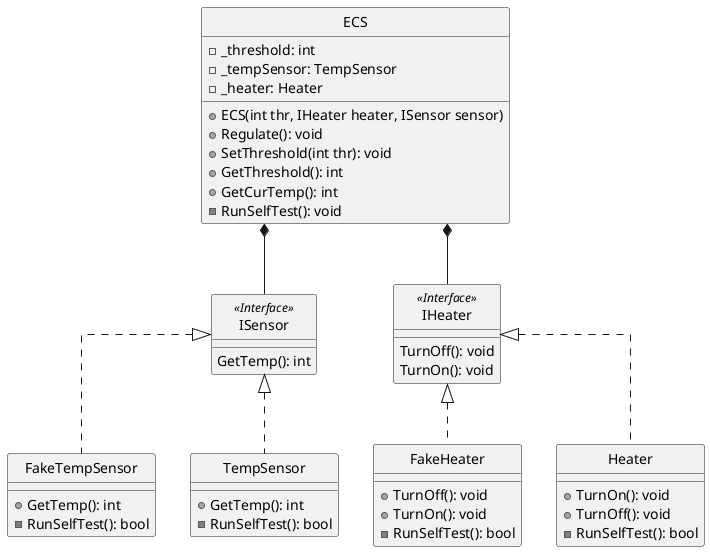 @startuml
skinparam monochrome true
skinparam linetype ortho
hide circle
/'hide <<Boundary>> circle
hide <<Controller>> circle    
hide <<Domain>> circle'/

/' i sekvensdiagrammer, brug defines til at skrive
 lange navne '/

class ISensor <<Interface>>
{
    GetTemp(): int
}

class IHeater <<Interface>>
{
    TurnOff(): void
    TurnOn(): void
}

class FakeTempSensor
{
    + GetTemp(): int
    - RunSelfTest(): bool
}

class FakeHeater
{
    + TurnOff(): void
    + TurnOn(): void
    - RunSelfTest(): bool
}

class TempSensor
{
    + GetTemp(): int
    - RunSelfTest(): bool
}

class Heater
{
    + TurnOn(): void
    + TurnOff(): void
    - RunSelfTest(): bool
}

class ECS
{
    - _threshold: int
    - _tempSensor: TempSensor
    - _heater: Heater
    + ECS(int thr, IHeater heater, ISensor sensor)
    + Regulate(): void
    + SetThreshold(int thr): void
    + GetThreshold(): int
    + GetCurTemp(): int
    - RunSelfTest(): void
}

ECS *-- IHeater
ECS *-- ISensor
IHeater <|.. Heater
IHeater <|.. FakeHeater
ISensor <|.. TempSensor
ISensor <|.. FakeTempSensor

@enduml
